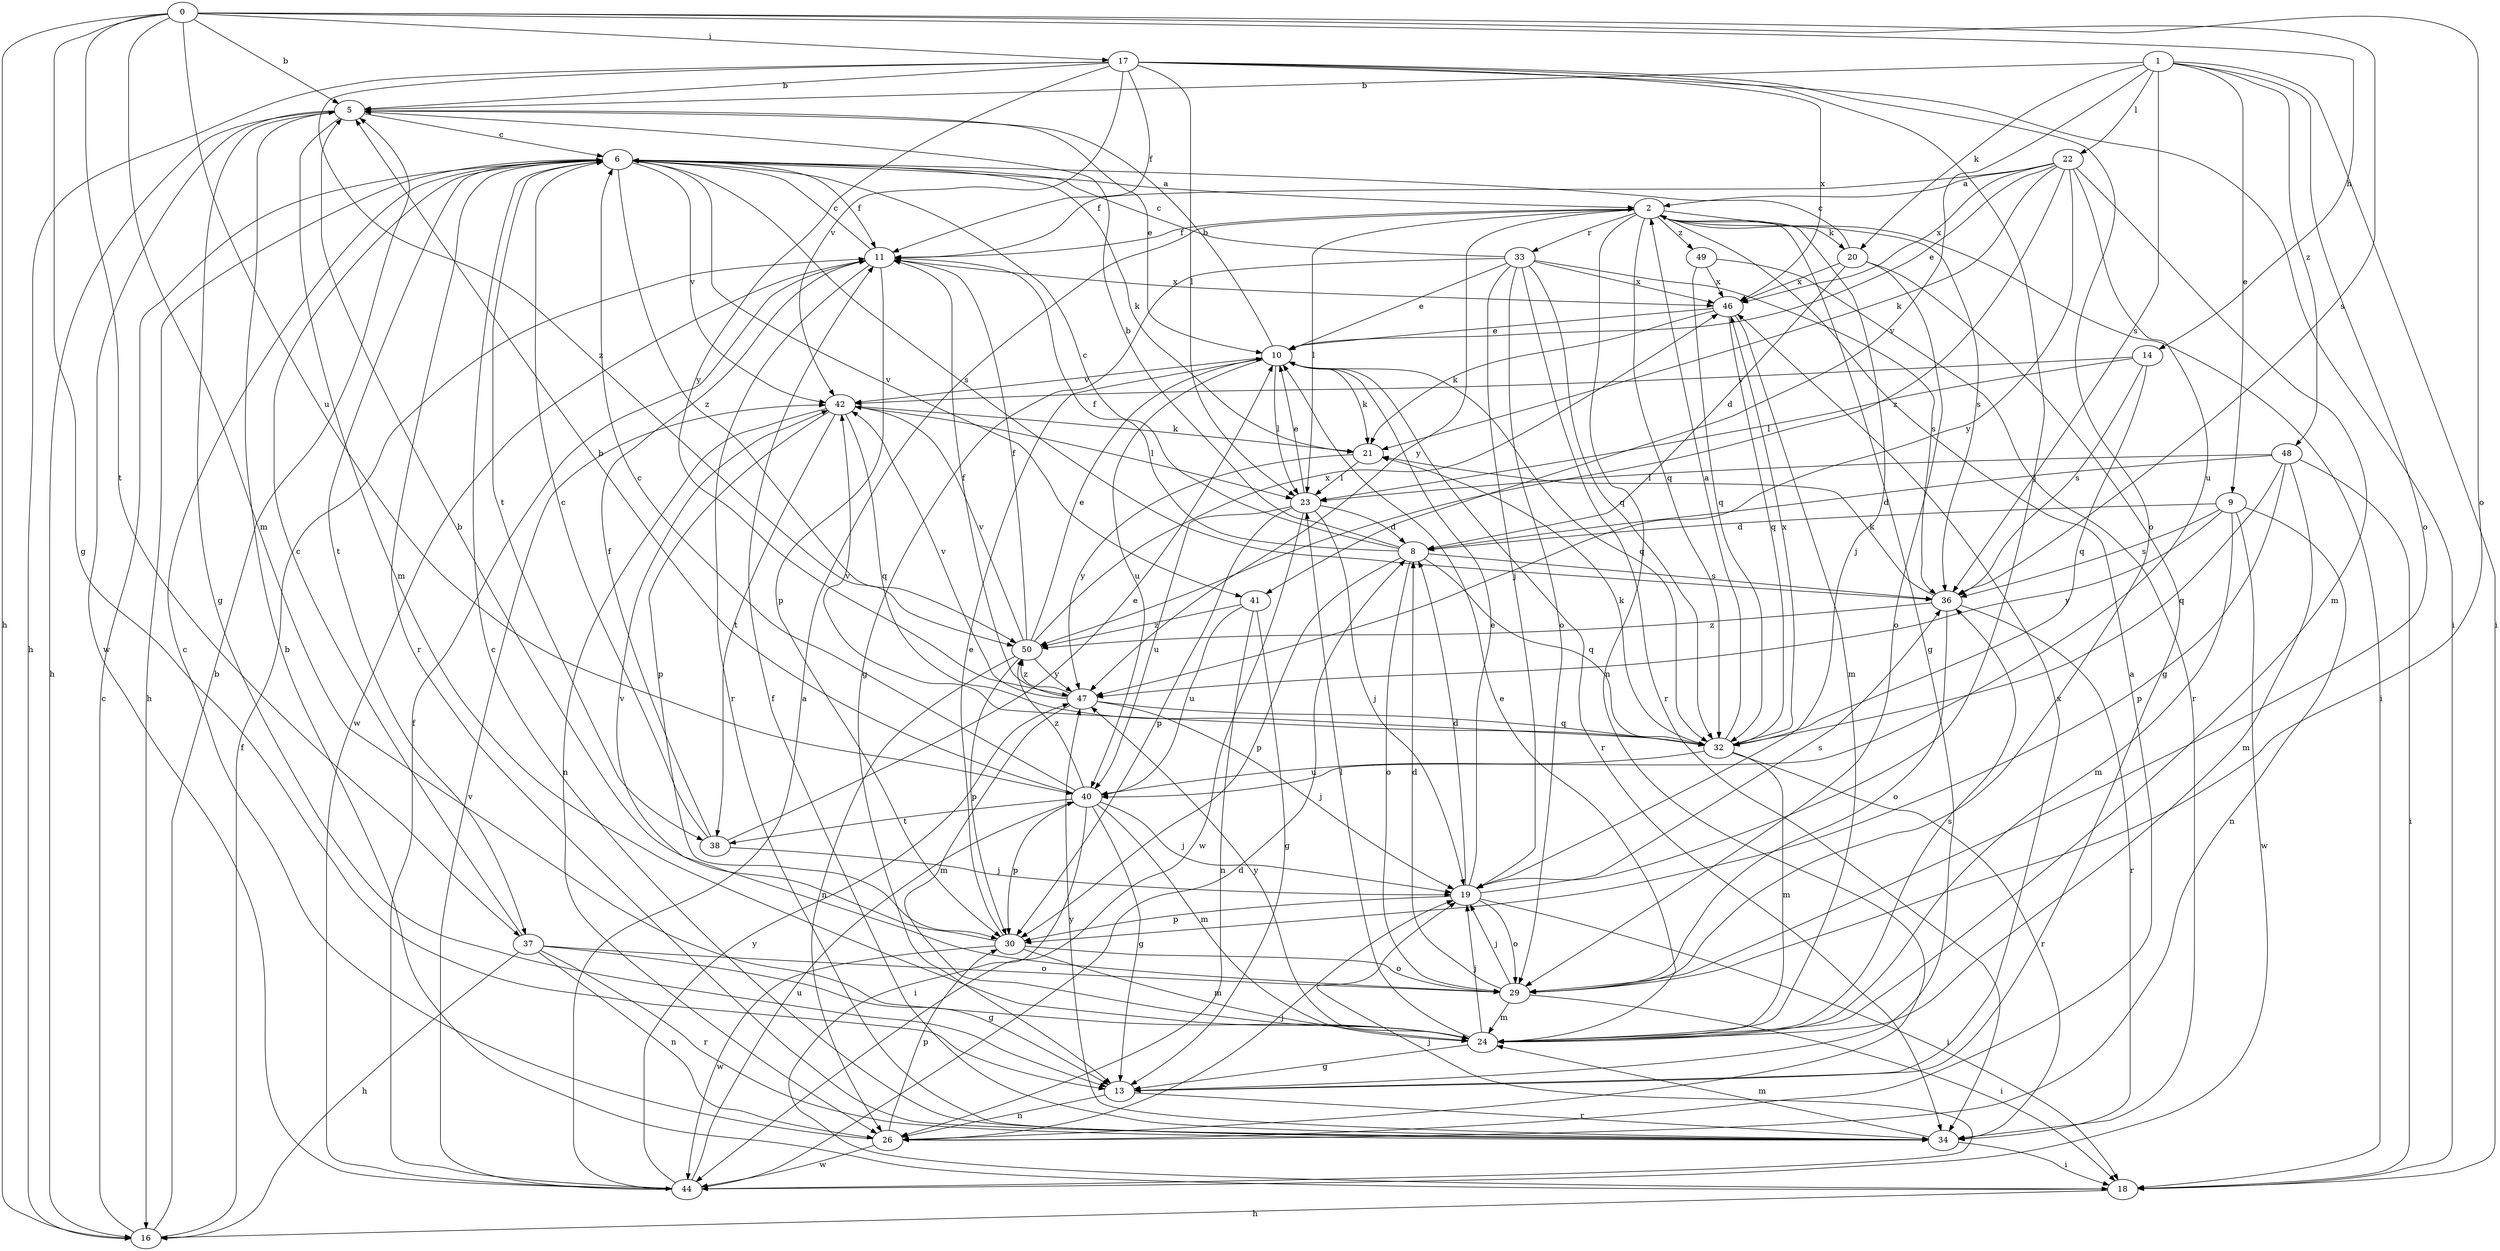 strict digraph  {
0;
1;
2;
5;
6;
8;
9;
10;
11;
13;
14;
16;
17;
18;
19;
20;
21;
22;
23;
24;
26;
29;
30;
32;
33;
34;
36;
37;
38;
40;
41;
42;
44;
46;
47;
48;
49;
50;
0 -> 5  [label=b];
0 -> 13  [label=g];
0 -> 14  [label=h];
0 -> 16  [label=h];
0 -> 17  [label=i];
0 -> 24  [label=m];
0 -> 29  [label=o];
0 -> 36  [label=s];
0 -> 37  [label=t];
0 -> 40  [label=u];
1 -> 5  [label=b];
1 -> 9  [label=e];
1 -> 18  [label=i];
1 -> 20  [label=k];
1 -> 22  [label=l];
1 -> 29  [label=o];
1 -> 36  [label=s];
1 -> 41  [label=v];
1 -> 48  [label=z];
2 -> 11  [label=f];
2 -> 13  [label=g];
2 -> 18  [label=i];
2 -> 19  [label=j];
2 -> 20  [label=k];
2 -> 23  [label=l];
2 -> 26  [label=n];
2 -> 32  [label=q];
2 -> 33  [label=r];
2 -> 36  [label=s];
2 -> 47  [label=y];
2 -> 49  [label=z];
5 -> 6  [label=c];
5 -> 10  [label=e];
5 -> 13  [label=g];
5 -> 16  [label=h];
5 -> 24  [label=m];
5 -> 44  [label=w];
6 -> 2  [label=a];
6 -> 11  [label=f];
6 -> 16  [label=h];
6 -> 21  [label=k];
6 -> 34  [label=r];
6 -> 36  [label=s];
6 -> 37  [label=t];
6 -> 38  [label=t];
6 -> 41  [label=v];
6 -> 42  [label=v];
6 -> 50  [label=z];
8 -> 5  [label=b];
8 -> 6  [label=c];
8 -> 11  [label=f];
8 -> 29  [label=o];
8 -> 30  [label=p];
8 -> 32  [label=q];
8 -> 36  [label=s];
9 -> 8  [label=d];
9 -> 24  [label=m];
9 -> 26  [label=n];
9 -> 36  [label=s];
9 -> 44  [label=w];
9 -> 47  [label=y];
10 -> 5  [label=b];
10 -> 21  [label=k];
10 -> 23  [label=l];
10 -> 32  [label=q];
10 -> 34  [label=r];
10 -> 40  [label=u];
10 -> 42  [label=v];
11 -> 6  [label=c];
11 -> 30  [label=p];
11 -> 34  [label=r];
11 -> 44  [label=w];
11 -> 46  [label=x];
13 -> 26  [label=n];
13 -> 34  [label=r];
13 -> 46  [label=x];
14 -> 23  [label=l];
14 -> 32  [label=q];
14 -> 36  [label=s];
14 -> 42  [label=v];
16 -> 5  [label=b];
16 -> 6  [label=c];
16 -> 11  [label=f];
17 -> 5  [label=b];
17 -> 11  [label=f];
17 -> 16  [label=h];
17 -> 18  [label=i];
17 -> 19  [label=j];
17 -> 23  [label=l];
17 -> 29  [label=o];
17 -> 42  [label=v];
17 -> 46  [label=x];
17 -> 47  [label=y];
17 -> 50  [label=z];
18 -> 5  [label=b];
18 -> 16  [label=h];
19 -> 8  [label=d];
19 -> 10  [label=e];
19 -> 18  [label=i];
19 -> 29  [label=o];
19 -> 30  [label=p];
19 -> 36  [label=s];
20 -> 6  [label=c];
20 -> 8  [label=d];
20 -> 13  [label=g];
20 -> 29  [label=o];
20 -> 46  [label=x];
21 -> 23  [label=l];
21 -> 47  [label=y];
22 -> 2  [label=a];
22 -> 10  [label=e];
22 -> 11  [label=f];
22 -> 21  [label=k];
22 -> 24  [label=m];
22 -> 40  [label=u];
22 -> 46  [label=x];
22 -> 47  [label=y];
22 -> 50  [label=z];
23 -> 8  [label=d];
23 -> 10  [label=e];
23 -> 19  [label=j];
23 -> 30  [label=p];
23 -> 40  [label=u];
23 -> 44  [label=w];
24 -> 10  [label=e];
24 -> 13  [label=g];
24 -> 19  [label=j];
24 -> 23  [label=l];
24 -> 36  [label=s];
24 -> 47  [label=y];
26 -> 2  [label=a];
26 -> 6  [label=c];
26 -> 19  [label=j];
26 -> 30  [label=p];
26 -> 44  [label=w];
29 -> 8  [label=d];
29 -> 18  [label=i];
29 -> 19  [label=j];
29 -> 24  [label=m];
29 -> 42  [label=v];
30 -> 5  [label=b];
30 -> 10  [label=e];
30 -> 24  [label=m];
30 -> 29  [label=o];
30 -> 44  [label=w];
32 -> 2  [label=a];
32 -> 21  [label=k];
32 -> 24  [label=m];
32 -> 34  [label=r];
32 -> 40  [label=u];
32 -> 42  [label=v];
32 -> 46  [label=x];
33 -> 6  [label=c];
33 -> 10  [label=e];
33 -> 13  [label=g];
33 -> 19  [label=j];
33 -> 29  [label=o];
33 -> 32  [label=q];
33 -> 34  [label=r];
33 -> 36  [label=s];
33 -> 46  [label=x];
34 -> 6  [label=c];
34 -> 11  [label=f];
34 -> 18  [label=i];
34 -> 24  [label=m];
34 -> 47  [label=y];
36 -> 21  [label=k];
36 -> 29  [label=o];
36 -> 34  [label=r];
36 -> 50  [label=z];
37 -> 6  [label=c];
37 -> 13  [label=g];
37 -> 16  [label=h];
37 -> 26  [label=n];
37 -> 29  [label=o];
37 -> 34  [label=r];
38 -> 6  [label=c];
38 -> 10  [label=e];
38 -> 11  [label=f];
38 -> 19  [label=j];
40 -> 5  [label=b];
40 -> 6  [label=c];
40 -> 13  [label=g];
40 -> 18  [label=i];
40 -> 19  [label=j];
40 -> 24  [label=m];
40 -> 30  [label=p];
40 -> 38  [label=t];
40 -> 50  [label=z];
41 -> 13  [label=g];
41 -> 26  [label=n];
41 -> 40  [label=u];
41 -> 50  [label=z];
42 -> 21  [label=k];
42 -> 23  [label=l];
42 -> 26  [label=n];
42 -> 30  [label=p];
42 -> 32  [label=q];
42 -> 38  [label=t];
44 -> 2  [label=a];
44 -> 8  [label=d];
44 -> 11  [label=f];
44 -> 19  [label=j];
44 -> 40  [label=u];
44 -> 42  [label=v];
44 -> 47  [label=y];
46 -> 10  [label=e];
46 -> 21  [label=k];
46 -> 24  [label=m];
46 -> 32  [label=q];
47 -> 11  [label=f];
47 -> 19  [label=j];
47 -> 24  [label=m];
47 -> 32  [label=q];
47 -> 42  [label=v];
47 -> 50  [label=z];
48 -> 8  [label=d];
48 -> 18  [label=i];
48 -> 23  [label=l];
48 -> 24  [label=m];
48 -> 30  [label=p];
48 -> 32  [label=q];
49 -> 32  [label=q];
49 -> 34  [label=r];
49 -> 46  [label=x];
50 -> 10  [label=e];
50 -> 11  [label=f];
50 -> 26  [label=n];
50 -> 30  [label=p];
50 -> 42  [label=v];
50 -> 46  [label=x];
50 -> 47  [label=y];
}
